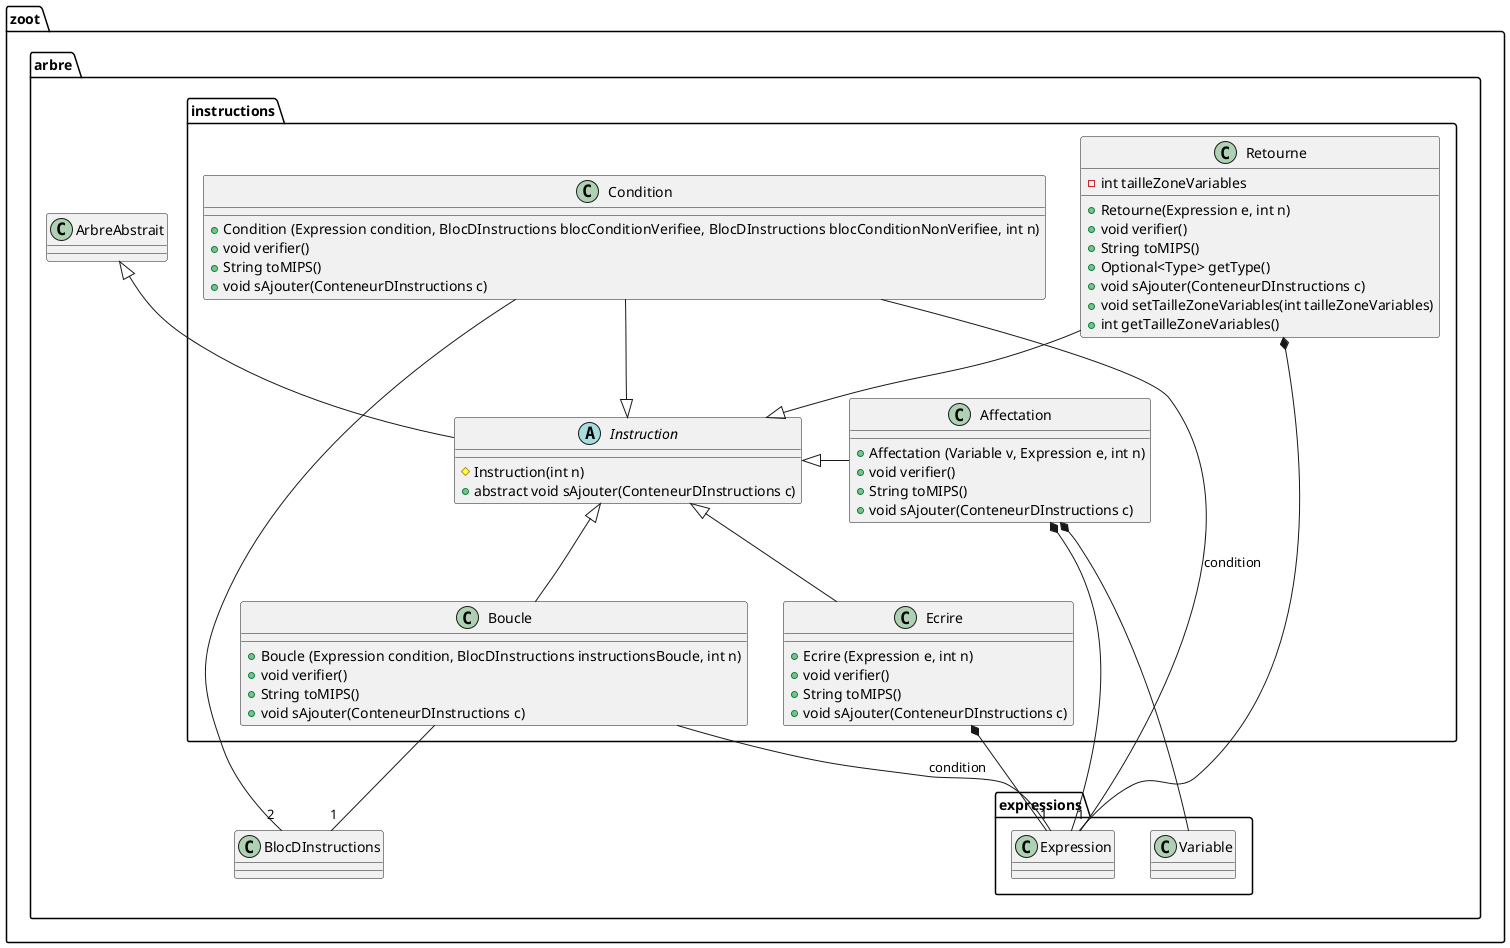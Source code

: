 @startuml "Package instructions"

namespace zoot.arbre.instructions {
    ' Includes
    ' Classes
    class Ecrire {
        + Ecrire (Expression e, int n)
        + void verifier()
        + String toMIPS()
        + void sAjouter(ConteneurDInstructions c)
    }

    class Affectation {
        + Affectation (Variable v, Expression e, int n)
        + void verifier()
        + String toMIPS()
        + void sAjouter(ConteneurDInstructions c)
    }

    class Retourne {
        - int tailleZoneVariables
        + Retourne(Expression e, int n)
        + void verifier()
        + String toMIPS()
        + Optional<Type> getType()
        + void sAjouter(ConteneurDInstructions c)
        + void setTailleZoneVariables(int tailleZoneVariables)
        + int getTailleZoneVariables()
    }

    class Condition {
        + Condition (Expression condition, BlocDInstructions blocConditionVerifiee, BlocDInstructions blocConditionNonVerifiee, int n)
        + void verifier()
		+ String toMIPS()
        + void sAjouter(ConteneurDInstructions c)
    }

    class Boucle {
        + Boucle (Expression condition, BlocDInstructions instructionsBoucle, int n)
        + void verifier()
		+ String toMIPS()
        + void sAjouter(ConteneurDInstructions c)
    }

    abstract class Instruction {
        # Instruction(int n)
        + abstract void sAjouter(ConteneurDInstructions c)
    }
    
    ' Relations entre les classes
    Ecrire -up-|> Instruction
    Ecrire *-right- zoot.arbre.expressions.Expression
    Instruction -up-|> zoot.arbre.ArbreAbstrait
    Affectation -right-|> Instruction
    Affectation *-- zoot.arbre.expressions.Variable
    Affectation *-down- zoot.arbre.expressions.Expression
    Retourne *-- zoot.arbre.expressions.Expression
    Retourne --|> Instruction
    Condition -down-|> Instruction
    Condition --"2" zoot.arbre.BlocDInstructions
    Condition --"1" zoot.arbre.expressions.Expression : condition
    Boucle -up-|> Instruction
    Boucle --"1" zoot.arbre.BlocDInstructions
    Boucle --"1" zoot.arbre.expressions.Expression : condition
}

@enduml